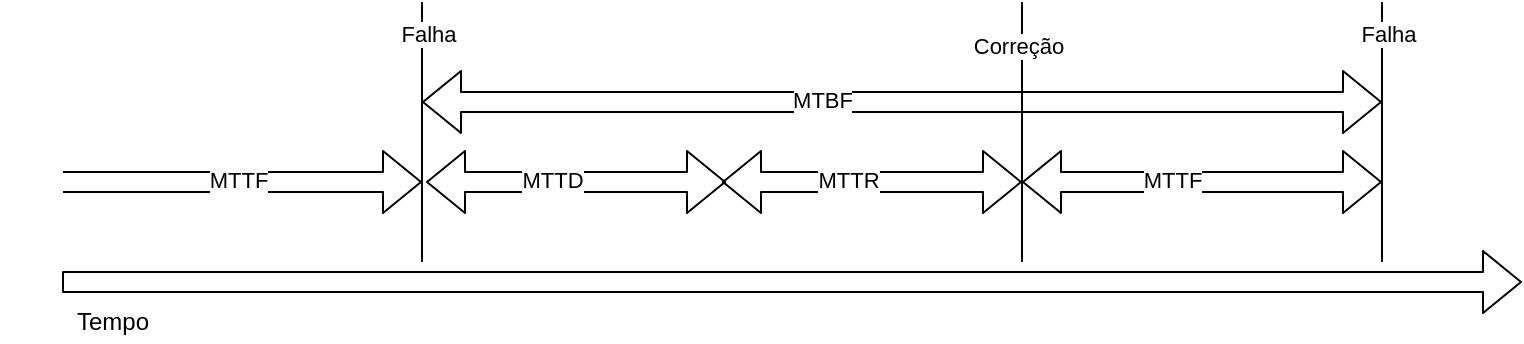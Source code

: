 <mxfile version="15.4.0" type="device"><diagram id="NPyK0GjmhDRylbP-cEr0" name="Page-1"><mxGraphModel dx="1106" dy="807" grid="1" gridSize="10" guides="1" tooltips="1" connect="1" arrows="1" fold="1" page="1" pageScale="1" pageWidth="850" pageHeight="1100" math="0" shadow="0"><root><mxCell id="0"/><mxCell id="1" parent="0"/><mxCell id="2sj4KpGrrtsS7UyMT0EH-2" value="" style="shape=flexArrow;endArrow=classic;html=1;" parent="1" edge="1"><mxGeometry width="50" height="50" relative="1" as="geometry"><mxPoint x="40" y="320" as="sourcePoint"/><mxPoint x="770" y="320" as="targetPoint"/></mxGeometry></mxCell><mxCell id="2sj4KpGrrtsS7UyMT0EH-3" value="Tempo" style="text;html=1;align=center;verticalAlign=middle;resizable=0;points=[];autosize=1;strokeColor=none;" parent="1" vertex="1"><mxGeometry x="40" y="330" width="50" height="20" as="geometry"/></mxCell><mxCell id="2sj4KpGrrtsS7UyMT0EH-4" value="" style="shape=flexArrow;endArrow=classic;startArrow=classic;html=1;" parent="1" edge="1"><mxGeometry width="100" height="100" relative="1" as="geometry"><mxPoint x="20" y="270" as="sourcePoint"/><mxPoint x="220" y="270" as="targetPoint"/></mxGeometry></mxCell><mxCell id="2sj4KpGrrtsS7UyMT0EH-26" value="MTTF" style="edgeLabel;html=1;align=center;verticalAlign=middle;resizable=0;points=[];" parent="2sj4KpGrrtsS7UyMT0EH-4" vertex="1" connectable="0"><mxGeometry x="0.08" y="1" relative="1" as="geometry"><mxPoint as="offset"/></mxGeometry></mxCell><mxCell id="2sj4KpGrrtsS7UyMT0EH-5" value="" style="endArrow=none;html=1;" parent="1" edge="1"><mxGeometry width="50" height="50" relative="1" as="geometry"><mxPoint x="220" y="310" as="sourcePoint"/><mxPoint x="220" y="180" as="targetPoint"/></mxGeometry></mxCell><mxCell id="2sj4KpGrrtsS7UyMT0EH-17" value="Falha" style="edgeLabel;html=1;align=center;verticalAlign=middle;resizable=0;points=[];" parent="2sj4KpGrrtsS7UyMT0EH-5" vertex="1" connectable="0"><mxGeometry x="0.754" y="-3" relative="1" as="geometry"><mxPoint as="offset"/></mxGeometry></mxCell><mxCell id="2sj4KpGrrtsS7UyMT0EH-9" value="" style="shape=flexArrow;endArrow=classic;startArrow=classic;html=1;" parent="1" edge="1"><mxGeometry width="100" height="100" relative="1" as="geometry"><mxPoint x="222" y="270" as="sourcePoint"/><mxPoint x="372" y="270" as="targetPoint"/></mxGeometry></mxCell><mxCell id="2sj4KpGrrtsS7UyMT0EH-10" value="MTTD" style="edgeLabel;html=1;align=center;verticalAlign=middle;resizable=0;points=[];" parent="2sj4KpGrrtsS7UyMT0EH-9" vertex="1" connectable="0"><mxGeometry x="-0.167" y="1" relative="1" as="geometry"><mxPoint as="offset"/></mxGeometry></mxCell><mxCell id="2sj4KpGrrtsS7UyMT0EH-11" value="" style="shape=flexArrow;endArrow=classic;startArrow=classic;html=1;" parent="1" edge="1"><mxGeometry width="100" height="100" relative="1" as="geometry"><mxPoint x="370" y="270" as="sourcePoint"/><mxPoint x="520" y="270" as="targetPoint"/></mxGeometry></mxCell><mxCell id="2sj4KpGrrtsS7UyMT0EH-12" value="MTTR" style="edgeLabel;html=1;align=center;verticalAlign=middle;resizable=0;points=[];" parent="2sj4KpGrrtsS7UyMT0EH-11" vertex="1" connectable="0"><mxGeometry x="-0.167" y="1" relative="1" as="geometry"><mxPoint as="offset"/></mxGeometry></mxCell><mxCell id="2sj4KpGrrtsS7UyMT0EH-14" value="" style="shape=flexArrow;endArrow=classic;startArrow=classic;html=1;" parent="1" edge="1"><mxGeometry width="100" height="100" relative="1" as="geometry"><mxPoint x="520" y="270" as="sourcePoint"/><mxPoint x="700" y="270" as="targetPoint"/></mxGeometry></mxCell><mxCell id="2sj4KpGrrtsS7UyMT0EH-15" value="MTTF" style="edgeLabel;html=1;align=center;verticalAlign=middle;resizable=0;points=[];" parent="2sj4KpGrrtsS7UyMT0EH-14" vertex="1" connectable="0"><mxGeometry x="-0.167" y="1" relative="1" as="geometry"><mxPoint as="offset"/></mxGeometry></mxCell><mxCell id="2sj4KpGrrtsS7UyMT0EH-16" value="" style="endArrow=none;html=1;" parent="1" edge="1"><mxGeometry width="50" height="50" relative="1" as="geometry"><mxPoint x="520" y="310" as="sourcePoint"/><mxPoint x="520" y="180" as="targetPoint"/></mxGeometry></mxCell><mxCell id="2sj4KpGrrtsS7UyMT0EH-18" value="Correção" style="edgeLabel;html=1;align=center;verticalAlign=middle;resizable=0;points=[];" parent="2sj4KpGrrtsS7UyMT0EH-16" vertex="1" connectable="0"><mxGeometry x="0.661" y="2" relative="1" as="geometry"><mxPoint as="offset"/></mxGeometry></mxCell><mxCell id="2sj4KpGrrtsS7UyMT0EH-19" value="" style="endArrow=none;html=1;" parent="1" edge="1"><mxGeometry width="50" height="50" relative="1" as="geometry"><mxPoint x="700" y="310" as="sourcePoint"/><mxPoint x="700" y="180" as="targetPoint"/></mxGeometry></mxCell><mxCell id="2sj4KpGrrtsS7UyMT0EH-20" value="Falha" style="edgeLabel;html=1;align=center;verticalAlign=middle;resizable=0;points=[];" parent="2sj4KpGrrtsS7UyMT0EH-19" vertex="1" connectable="0"><mxGeometry x="0.754" y="-3" relative="1" as="geometry"><mxPoint as="offset"/></mxGeometry></mxCell><mxCell id="2sj4KpGrrtsS7UyMT0EH-21" value="" style="shape=flexArrow;endArrow=classic;startArrow=classic;html=1;" parent="1" edge="1"><mxGeometry width="100" height="100" relative="1" as="geometry"><mxPoint x="220" y="230" as="sourcePoint"/><mxPoint x="700" y="230" as="targetPoint"/></mxGeometry></mxCell><mxCell id="2sj4KpGrrtsS7UyMT0EH-22" value="MTBF" style="edgeLabel;html=1;align=center;verticalAlign=middle;resizable=0;points=[];" parent="2sj4KpGrrtsS7UyMT0EH-21" vertex="1" connectable="0"><mxGeometry x="-0.167" y="1" relative="1" as="geometry"><mxPoint as="offset"/></mxGeometry></mxCell><mxCell id="2sj4KpGrrtsS7UyMT0EH-27" value="" style="rounded=0;whiteSpace=wrap;html=1;strokeColor=#FFFFFF;" parent="1" vertex="1"><mxGeometry x="10" y="240" width="30" height="60" as="geometry"/></mxCell></root></mxGraphModel></diagram></mxfile>